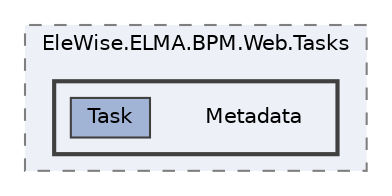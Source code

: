 digraph "Web/Modules/EleWise.ELMA.BPM.Web.Tasks/Metadata"
{
 // LATEX_PDF_SIZE
  bgcolor="transparent";
  edge [fontname=Helvetica,fontsize=10,labelfontname=Helvetica,labelfontsize=10];
  node [fontname=Helvetica,fontsize=10,shape=box,height=0.2,width=0.4];
  compound=true
  subgraph clusterdir_1d0f0d3749a24cb4c9681cc2d6790b0d {
    graph [ bgcolor="#edf0f7", pencolor="grey50", label="EleWise.ELMA.BPM.Web.Tasks", fontname=Helvetica,fontsize=10 style="filled,dashed", URL="dir_1d0f0d3749a24cb4c9681cc2d6790b0d.html",tooltip=""]
  subgraph clusterdir_7363074d0dd2ab964874665d72120109 {
    graph [ bgcolor="#edf0f7", pencolor="grey25", label="", fontname=Helvetica,fontsize=10 style="filled,bold", URL="dir_7363074d0dd2ab964874665d72120109.html",tooltip=""]
    dir_7363074d0dd2ab964874665d72120109 [shape=plaintext, label="Metadata"];
  dir_9c336619cf58ee689ac65f48f0162958 [label="Task", fillcolor="#a2b4d6", color="grey25", style="filled", URL="dir_9c336619cf58ee689ac65f48f0162958.html",tooltip=""];
  }
  }
}
